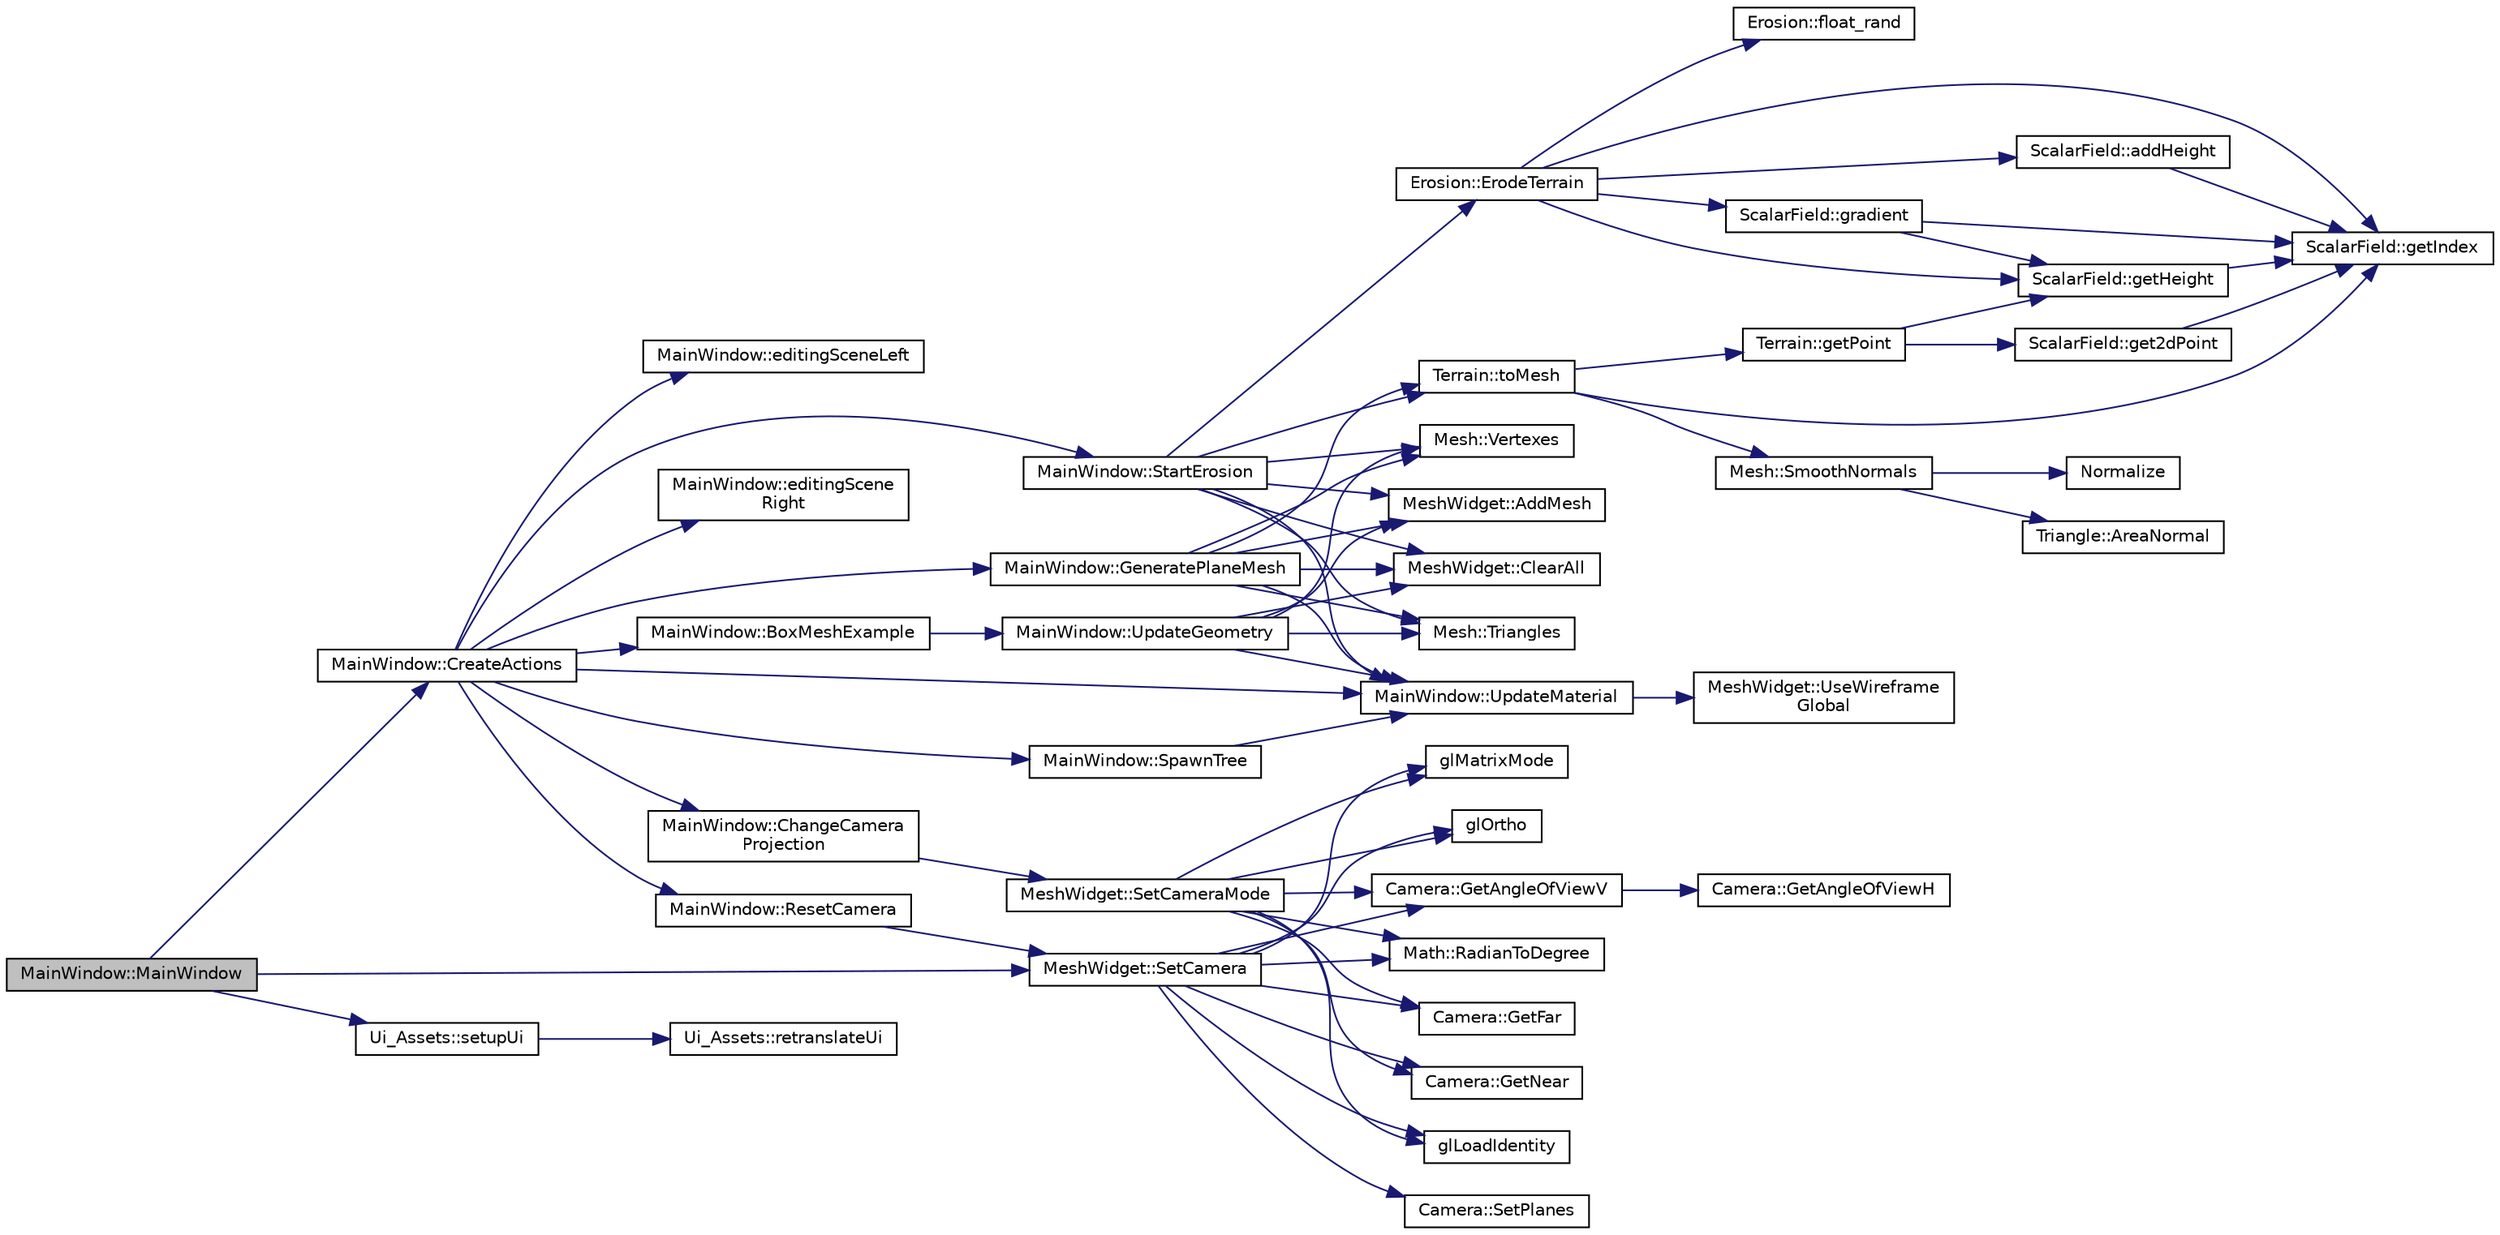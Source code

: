 digraph "MainWindow::MainWindow"
{
 // LATEX_PDF_SIZE
  edge [fontname="Helvetica",fontsize="10",labelfontname="Helvetica",labelfontsize="10"];
  node [fontname="Helvetica",fontsize="10",shape=record];
  rankdir="LR";
  Node1 [label="MainWindow::MainWindow",height=0.2,width=0.4,color="black", fillcolor="grey75", style="filled", fontcolor="black",tooltip=" "];
  Node1 -> Node2 [color="midnightblue",fontsize="10",style="solid",fontname="Helvetica"];
  Node2 [label="MainWindow::CreateActions",height=0.2,width=0.4,color="black", fillcolor="white", style="filled",URL="$class_main_window.html#ac196f381c4aad2f18848f1cf490eba35",tooltip=" "];
  Node2 -> Node3 [color="midnightblue",fontsize="10",style="solid",fontname="Helvetica"];
  Node3 [label="MainWindow::BoxMeshExample",height=0.2,width=0.4,color="black", fillcolor="white", style="filled",URL="$class_main_window.html#afd2e7e0264b34ac569661c4c1413b80f",tooltip=" "];
  Node3 -> Node4 [color="midnightblue",fontsize="10",style="solid",fontname="Helvetica"];
  Node4 [label="MainWindow::UpdateGeometry",height=0.2,width=0.4,color="black", fillcolor="white", style="filled",URL="$class_main_window.html#a83076530be71a508d882121ae970063f",tooltip=" "];
  Node4 -> Node5 [color="midnightblue",fontsize="10",style="solid",fontname="Helvetica"];
  Node5 [label="MeshWidget::AddMesh",height=0.2,width=0.4,color="black", fillcolor="white", style="filled",URL="$class_mesh_widget.html#a25e2ac4f7c5150af5913c3494edbdbc6",tooltip="Add a new mesh in the scene."];
  Node4 -> Node6 [color="midnightblue",fontsize="10",style="solid",fontname="Helvetica"];
  Node6 [label="MeshWidget::ClearAll",height=0.2,width=0.4,color="black", fillcolor="white", style="filled",URL="$class_mesh_widget.html#acb3d16bfcc6d4c8e0d888cec02bc9ba6",tooltip="Destroys all mesh objects in the scene."];
  Node4 -> Node7 [color="midnightblue",fontsize="10",style="solid",fontname="Helvetica"];
  Node7 [label="Mesh::Triangles",height=0.2,width=0.4,color="black", fillcolor="white", style="filled",URL="$class_mesh.html#ab7f3f94add95384d89653968688ebb2f",tooltip="Get the number of triangles."];
  Node4 -> Node8 [color="midnightblue",fontsize="10",style="solid",fontname="Helvetica"];
  Node8 [label="MainWindow::UpdateMaterial",height=0.2,width=0.4,color="black", fillcolor="white", style="filled",URL="$class_main_window.html#a4c2cc405cef743090b55975f37eeceae",tooltip=" "];
  Node8 -> Node9 [color="midnightblue",fontsize="10",style="solid",fontname="Helvetica"];
  Node9 [label="MeshWidget::UseWireframe\lGlobal",height=0.2,width=0.4,color="black", fillcolor="white", style="filled",URL="$class_mesh_widget.html#a51cd81908cbc6e3b58b72236009ee563",tooltip="Changes the wireframe render flag for all meshes."];
  Node4 -> Node10 [color="midnightblue",fontsize="10",style="solid",fontname="Helvetica"];
  Node10 [label="Mesh::Vertexes",height=0.2,width=0.4,color="black", fillcolor="white", style="filled",URL="$class_mesh.html#a95961b24205dcbee0a32c2e63626a043",tooltip="Get the number of vertices in the geometry."];
  Node2 -> Node11 [color="midnightblue",fontsize="10",style="solid",fontname="Helvetica"];
  Node11 [label="MainWindow::ChangeCamera\lProjection",height=0.2,width=0.4,color="black", fillcolor="white", style="filled",URL="$class_main_window.html#a2dab4cfb073d2b8a4e08cf5ca399244c",tooltip=" "];
  Node11 -> Node12 [color="midnightblue",fontsize="10",style="solid",fontname="Helvetica"];
  Node12 [label="MeshWidget::SetCameraMode",height=0.2,width=0.4,color="black", fillcolor="white", style="filled",URL="$class_mesh_widget.html#aee199457b27af2efbe3db0e552c1649a",tooltip="Set the camera mode (perspective or orthographic)."];
  Node12 -> Node13 [color="midnightblue",fontsize="10",style="solid",fontname="Helvetica"];
  Node13 [label="Camera::GetAngleOfViewV",height=0.2,width=0.4,color="black", fillcolor="white", style="filled",URL="$class_camera.html#a10e3b183465dd2c7b3d2220684b67389",tooltip="Returns the vertical angle of view."];
  Node13 -> Node14 [color="midnightblue",fontsize="10",style="solid",fontname="Helvetica"];
  Node14 [label="Camera::GetAngleOfViewH",height=0.2,width=0.4,color="black", fillcolor="white", style="filled",URL="$class_camera.html#a3fd16cdcc605617518f8dc50291ff0ab",tooltip="Returns the horizontal angle of view."];
  Node12 -> Node15 [color="midnightblue",fontsize="10",style="solid",fontname="Helvetica"];
  Node15 [label="Camera::GetFar",height=0.2,width=0.4,color="black", fillcolor="white", style="filled",URL="$class_camera.html#a683bba08362123673b442516c5019b6d",tooltip="Get the far distance."];
  Node12 -> Node16 [color="midnightblue",fontsize="10",style="solid",fontname="Helvetica"];
  Node16 [label="Camera::GetNear",height=0.2,width=0.4,color="black", fillcolor="white", style="filled",URL="$class_camera.html#a02dbeff88f9b733b2279fcac243c282c",tooltip="Get the near distance."];
  Node12 -> Node17 [color="midnightblue",fontsize="10",style="solid",fontname="Helvetica"];
  Node17 [label="glLoadIdentity",height=0.2,width=0.4,color="black", fillcolor="white", style="filled",URL="$_g_l_8h.html#ae4d8176aa24fe6d7afcad24d7e582bc6",tooltip=" "];
  Node12 -> Node18 [color="midnightblue",fontsize="10",style="solid",fontname="Helvetica"];
  Node18 [label="glMatrixMode",height=0.2,width=0.4,color="black", fillcolor="white", style="filled",URL="$_g_l_8h.html#abf278d4f613bc04bc94f8acea8f56f15",tooltip=" "];
  Node12 -> Node19 [color="midnightblue",fontsize="10",style="solid",fontname="Helvetica"];
  Node19 [label="glOrtho",height=0.2,width=0.4,color="black", fillcolor="white", style="filled",URL="$_g_l_8h.html#a4594f62a506347e3601bb057da595997",tooltip=" "];
  Node12 -> Node20 [color="midnightblue",fontsize="10",style="solid",fontname="Helvetica"];
  Node20 [label="Math::RadianToDegree",height=0.2,width=0.4,color="black", fillcolor="white", style="filled",URL="$class_math.html#adb7bf9d2b1cccf1bd33f0d8f46f37f70",tooltip="Convert radian to degrees."];
  Node2 -> Node21 [color="midnightblue",fontsize="10",style="solid",fontname="Helvetica"];
  Node21 [label="MainWindow::editingSceneLeft",height=0.2,width=0.4,color="black", fillcolor="white", style="filled",URL="$class_main_window.html#a172ea18a2a05ead1d20084e6d64f903f",tooltip=" "];
  Node2 -> Node22 [color="midnightblue",fontsize="10",style="solid",fontname="Helvetica"];
  Node22 [label="MainWindow::editingScene\lRight",height=0.2,width=0.4,color="black", fillcolor="white", style="filled",URL="$class_main_window.html#ac4a608002238c73622c6bc43cad3a47f",tooltip=" "];
  Node2 -> Node23 [color="midnightblue",fontsize="10",style="solid",fontname="Helvetica"];
  Node23 [label="MainWindow::GeneratePlaneMesh",height=0.2,width=0.4,color="black", fillcolor="white", style="filled",URL="$class_main_window.html#a1f1013567a6b45b341c6d5ba7de80b93",tooltip=" "];
  Node23 -> Node5 [color="midnightblue",fontsize="10",style="solid",fontname="Helvetica"];
  Node23 -> Node6 [color="midnightblue",fontsize="10",style="solid",fontname="Helvetica"];
  Node23 -> Node24 [color="midnightblue",fontsize="10",style="solid",fontname="Helvetica"];
  Node24 [label="Terrain::toMesh",height=0.2,width=0.4,color="black", fillcolor="white", style="filled",URL="$class_terrain.html#ae2c8483d3142a7cad048760653bdb3f6",tooltip=" "];
  Node24 -> Node25 [color="midnightblue",fontsize="10",style="solid",fontname="Helvetica"];
  Node25 [label="ScalarField::getIndex",height=0.2,width=0.4,color="black", fillcolor="white", style="filled",URL="$class_scalar_field.html#a3cf872fb00961a510376e953fe9e273a",tooltip=" "];
  Node24 -> Node26 [color="midnightblue",fontsize="10",style="solid",fontname="Helvetica"];
  Node26 [label="Terrain::getPoint",height=0.2,width=0.4,color="black", fillcolor="white", style="filled",URL="$class_terrain.html#ae3342d7ca241f0476f23c0d836f99211",tooltip=" "];
  Node26 -> Node27 [color="midnightblue",fontsize="10",style="solid",fontname="Helvetica"];
  Node27 [label="ScalarField::get2dPoint",height=0.2,width=0.4,color="black", fillcolor="white", style="filled",URL="$class_scalar_field.html#a1105da27af301dfbb9d54ce9a3c650cb",tooltip=" "];
  Node27 -> Node25 [color="midnightblue",fontsize="10",style="solid",fontname="Helvetica"];
  Node26 -> Node28 [color="midnightblue",fontsize="10",style="solid",fontname="Helvetica"];
  Node28 [label="ScalarField::getHeight",height=0.2,width=0.4,color="black", fillcolor="white", style="filled",URL="$class_scalar_field.html#a496c6dbf5b28cdfdfea2f341d52ad171",tooltip=" "];
  Node28 -> Node25 [color="midnightblue",fontsize="10",style="solid",fontname="Helvetica"];
  Node24 -> Node29 [color="midnightblue",fontsize="10",style="solid",fontname="Helvetica"];
  Node29 [label="Mesh::SmoothNormals",height=0.2,width=0.4,color="black", fillcolor="white", style="filled",URL="$class_mesh.html#a45ebd6b75547376beda88a9044115c38",tooltip="Smooth the normals of the mesh."];
  Node29 -> Node30 [color="midnightblue",fontsize="10",style="solid",fontname="Helvetica"];
  Node30 [label="Triangle::AreaNormal",height=0.2,width=0.4,color="black", fillcolor="white", style="filled",URL="$class_triangle.html#a557f329864e28fa75964f2a6d308fb03",tooltip="Compute the normal vector of the triangle, and scale the normal using its area."];
  Node29 -> Node31 [color="midnightblue",fontsize="10",style="solid",fontname="Helvetica"];
  Node31 [label="Normalize",height=0.2,width=0.4,color="black", fillcolor="white", style="filled",URL="$evector_8cpp.html#a08e0df2df7e0b436e2793e4dc1204f2c",tooltip="Normalize a vector, computing the inverse of its norm and scaling the components."];
  Node23 -> Node7 [color="midnightblue",fontsize="10",style="solid",fontname="Helvetica"];
  Node23 -> Node8 [color="midnightblue",fontsize="10",style="solid",fontname="Helvetica"];
  Node23 -> Node10 [color="midnightblue",fontsize="10",style="solid",fontname="Helvetica"];
  Node2 -> Node32 [color="midnightblue",fontsize="10",style="solid",fontname="Helvetica"];
  Node32 [label="MainWindow::ResetCamera",height=0.2,width=0.4,color="black", fillcolor="white", style="filled",URL="$class_main_window.html#adcb5ac68978bf204fbf1610ae6347eae",tooltip=" "];
  Node32 -> Node33 [color="midnightblue",fontsize="10",style="solid",fontname="Helvetica"];
  Node33 [label="MeshWidget::SetCamera",height=0.2,width=0.4,color="black", fillcolor="white", style="filled",URL="$class_mesh_widget.html#a069a5373e7200ca6aa0a036b0a5b2a37",tooltip="Set the camera for the widget."];
  Node33 -> Node13 [color="midnightblue",fontsize="10",style="solid",fontname="Helvetica"];
  Node33 -> Node15 [color="midnightblue",fontsize="10",style="solid",fontname="Helvetica"];
  Node33 -> Node16 [color="midnightblue",fontsize="10",style="solid",fontname="Helvetica"];
  Node33 -> Node17 [color="midnightblue",fontsize="10",style="solid",fontname="Helvetica"];
  Node33 -> Node18 [color="midnightblue",fontsize="10",style="solid",fontname="Helvetica"];
  Node33 -> Node19 [color="midnightblue",fontsize="10",style="solid",fontname="Helvetica"];
  Node33 -> Node20 [color="midnightblue",fontsize="10",style="solid",fontname="Helvetica"];
  Node33 -> Node34 [color="midnightblue",fontsize="10",style="solid",fontname="Helvetica"];
  Node34 [label="Camera::SetPlanes",height=0.2,width=0.4,color="black", fillcolor="white", style="filled",URL="$class_camera.html#a30aca50ca06fba92311862c705c8ed54",tooltip="Set the near and far planes."];
  Node2 -> Node35 [color="midnightblue",fontsize="10",style="solid",fontname="Helvetica"];
  Node35 [label="MainWindow::SpawnTree",height=0.2,width=0.4,color="black", fillcolor="white", style="filled",URL="$class_main_window.html#ae316e36c463bd8893ddbdbea7f0a05da",tooltip=" "];
  Node35 -> Node8 [color="midnightblue",fontsize="10",style="solid",fontname="Helvetica"];
  Node2 -> Node36 [color="midnightblue",fontsize="10",style="solid",fontname="Helvetica"];
  Node36 [label="MainWindow::StartErosion",height=0.2,width=0.4,color="black", fillcolor="white", style="filled",URL="$class_main_window.html#a493ef90e80c07d6b8c86580de3bfd77f",tooltip=" "];
  Node36 -> Node5 [color="midnightblue",fontsize="10",style="solid",fontname="Helvetica"];
  Node36 -> Node6 [color="midnightblue",fontsize="10",style="solid",fontname="Helvetica"];
  Node36 -> Node37 [color="midnightblue",fontsize="10",style="solid",fontname="Helvetica"];
  Node37 [label="Erosion::ErodeTerrain",height=0.2,width=0.4,color="black", fillcolor="white", style="filled",URL="$class_erosion.html#ae3bcb322d3217b7f4ae6443556f2ab6c",tooltip="this is the Erosion class definition, it basically applies the erosion parameters on the terrain"];
  Node37 -> Node38 [color="midnightblue",fontsize="10",style="solid",fontname="Helvetica"];
  Node38 [label="ScalarField::addHeight",height=0.2,width=0.4,color="black", fillcolor="white", style="filled",URL="$class_scalar_field.html#a020b04292822a3d0f24f1cfb32d1018e",tooltip=" "];
  Node38 -> Node25 [color="midnightblue",fontsize="10",style="solid",fontname="Helvetica"];
  Node37 -> Node39 [color="midnightblue",fontsize="10",style="solid",fontname="Helvetica"];
  Node39 [label="Erosion::float_rand",height=0.2,width=0.4,color="black", fillcolor="white", style="filled",URL="$class_erosion.html#afc9e70b808ad8134ad571ee599d9764f",tooltip="assigns a random position to the droplet."];
  Node37 -> Node28 [color="midnightblue",fontsize="10",style="solid",fontname="Helvetica"];
  Node37 -> Node25 [color="midnightblue",fontsize="10",style="solid",fontname="Helvetica"];
  Node37 -> Node40 [color="midnightblue",fontsize="10",style="solid",fontname="Helvetica"];
  Node40 [label="ScalarField::gradient",height=0.2,width=0.4,color="black", fillcolor="white", style="filled",URL="$class_scalar_field.html#a914988961f121085b0f5b3b6011da5c1",tooltip=" "];
  Node40 -> Node28 [color="midnightblue",fontsize="10",style="solid",fontname="Helvetica"];
  Node40 -> Node25 [color="midnightblue",fontsize="10",style="solid",fontname="Helvetica"];
  Node36 -> Node24 [color="midnightblue",fontsize="10",style="solid",fontname="Helvetica"];
  Node36 -> Node7 [color="midnightblue",fontsize="10",style="solid",fontname="Helvetica"];
  Node36 -> Node8 [color="midnightblue",fontsize="10",style="solid",fontname="Helvetica"];
  Node36 -> Node10 [color="midnightblue",fontsize="10",style="solid",fontname="Helvetica"];
  Node2 -> Node8 [color="midnightblue",fontsize="10",style="solid",fontname="Helvetica"];
  Node1 -> Node33 [color="midnightblue",fontsize="10",style="solid",fontname="Helvetica"];
  Node1 -> Node41 [color="midnightblue",fontsize="10",style="solid",fontname="Helvetica"];
  Node41 [label="Ui_Assets::setupUi",height=0.2,width=0.4,color="black", fillcolor="white", style="filled",URL="$class_ui___assets.html#af0abce4c571b4a9fd36722071d262492",tooltip=" "];
  Node41 -> Node42 [color="midnightblue",fontsize="10",style="solid",fontname="Helvetica"];
  Node42 [label="Ui_Assets::retranslateUi",height=0.2,width=0.4,color="black", fillcolor="white", style="filled",URL="$class_ui___assets.html#ab6f7fa264eecf65adff3086d6baadae5",tooltip=" "];
}
